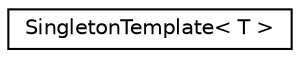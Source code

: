 digraph "Graphical Class Hierarchy"
{
 // LATEX_PDF_SIZE
  edge [fontname="Helvetica",fontsize="10",labelfontname="Helvetica",labelfontsize="10"];
  node [fontname="Helvetica",fontsize="10",shape=record];
  rankdir="LR";
  Node0 [label="SingletonTemplate\< T \>",height=0.2,width=0.4,color="black", fillcolor="white", style="filled",URL="$classSingletonTemplate.html",tooltip="The SingletonTemplate class is a template class that implements the singleton design pattern."];
}
